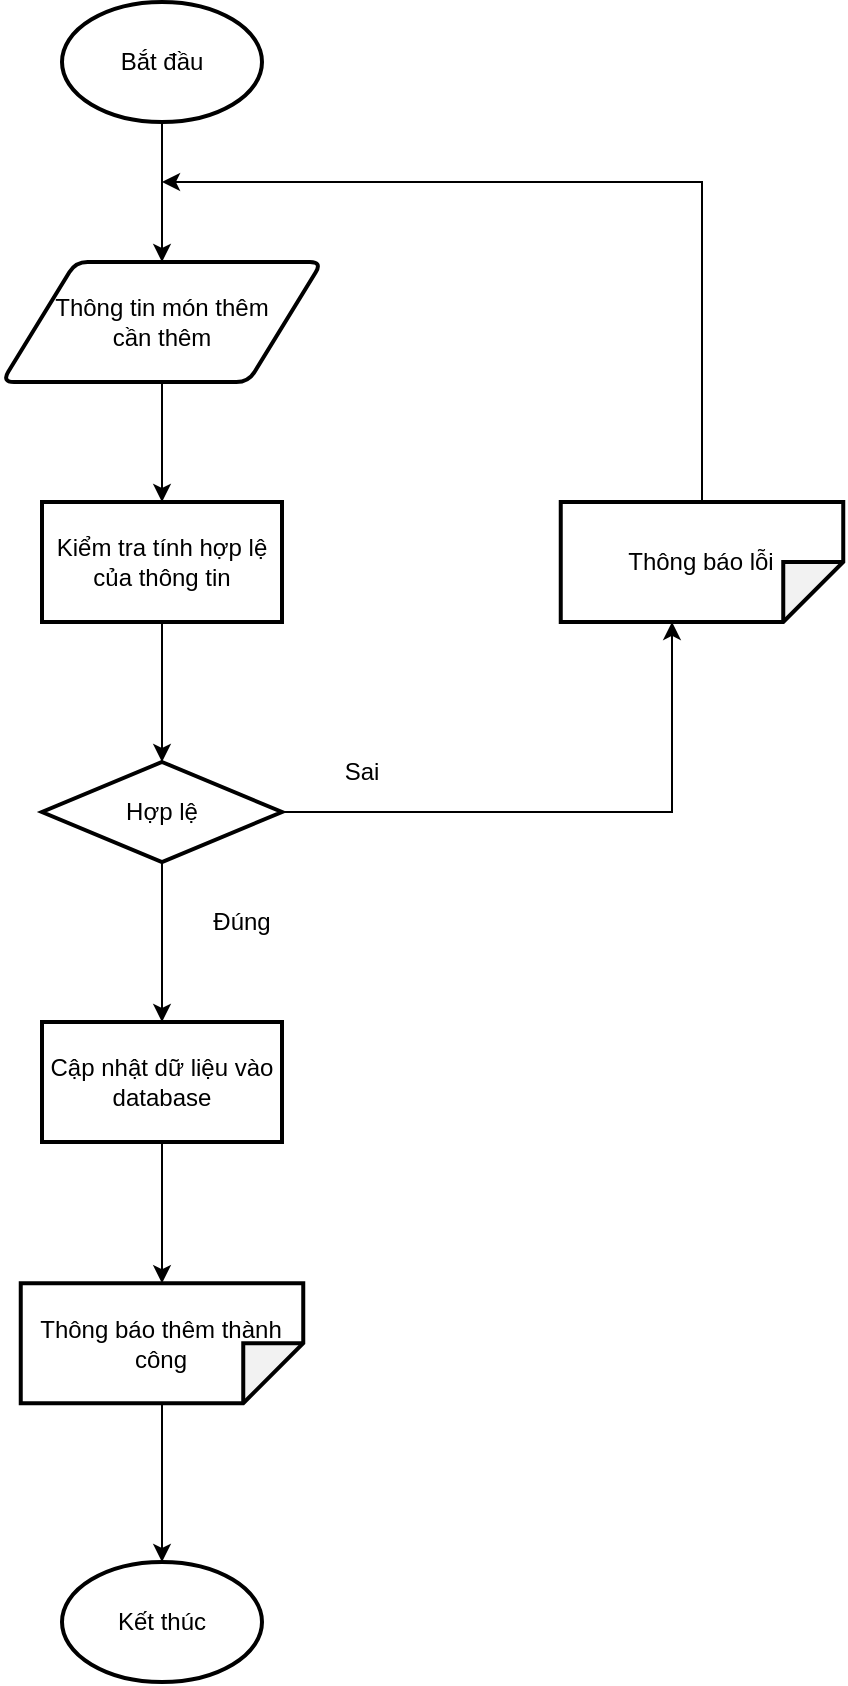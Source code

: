 <mxfile version="18.0.1" type="device"><diagram id="KHNxaMFnTJyp4E96j4zo" name="Trang-1"><mxGraphModel dx="868" dy="593" grid="1" gridSize="10" guides="1" tooltips="1" connect="1" arrows="1" fold="1" page="1" pageScale="1" pageWidth="827" pageHeight="1169" math="0" shadow="0"><root><mxCell id="0"/><mxCell id="1" parent="0"/><mxCell id="Kgsg59fF49oU6qs3MnR4-1" style="edgeStyle=orthogonalEdgeStyle;rounded=0;orthogonalLoop=1;jettySize=auto;html=1;entryX=0.5;entryY=0;entryDx=0;entryDy=0;" parent="1" source="Kgsg59fF49oU6qs3MnR4-2" target="Kgsg59fF49oU6qs3MnR4-5" edge="1"><mxGeometry relative="1" as="geometry"/></mxCell><mxCell id="Kgsg59fF49oU6qs3MnR4-2" value="Bắt đầu" style="strokeWidth=2;html=1;shape=mxgraph.flowchart.start_1;whiteSpace=wrap;" parent="1" vertex="1"><mxGeometry x="370" y="140" width="100" height="60" as="geometry"/></mxCell><mxCell id="Kgsg59fF49oU6qs3MnR4-3" value="Kết thúc" style="strokeWidth=2;html=1;shape=mxgraph.flowchart.start_1;whiteSpace=wrap;" parent="1" vertex="1"><mxGeometry x="370" y="920" width="100" height="60" as="geometry"/></mxCell><mxCell id="Kgsg59fF49oU6qs3MnR4-4" style="edgeStyle=orthogonalEdgeStyle;rounded=0;orthogonalLoop=1;jettySize=auto;html=1;entryX=0.5;entryY=0;entryDx=0;entryDy=0;" parent="1" source="Kgsg59fF49oU6qs3MnR4-5" target="Kgsg59fF49oU6qs3MnR4-7" edge="1"><mxGeometry relative="1" as="geometry"/></mxCell><mxCell id="Kgsg59fF49oU6qs3MnR4-5" value="Thông tin món thêm&lt;br&gt;cần thêm" style="shape=parallelogram;html=1;strokeWidth=2;perimeter=parallelogramPerimeter;whiteSpace=wrap;rounded=1;arcSize=12;size=0.23;" parent="1" vertex="1"><mxGeometry x="340" y="270" width="160" height="60" as="geometry"/></mxCell><mxCell id="Kgsg59fF49oU6qs3MnR4-6" style="edgeStyle=orthogonalEdgeStyle;rounded=0;orthogonalLoop=1;jettySize=auto;html=1;entryX=0.5;entryY=0;entryDx=0;entryDy=0;" parent="1" source="Kgsg59fF49oU6qs3MnR4-7" target="Kgsg59fF49oU6qs3MnR4-10" edge="1"><mxGeometry relative="1" as="geometry"/></mxCell><mxCell id="Kgsg59fF49oU6qs3MnR4-7" value="Kiểm tra tính hợp lệ của thông tin" style="rounded=0;whiteSpace=wrap;html=1;strokeWidth=2;" parent="1" vertex="1"><mxGeometry x="360" y="390" width="120" height="60" as="geometry"/></mxCell><mxCell id="Kgsg59fF49oU6qs3MnR4-8" style="edgeStyle=orthogonalEdgeStyle;rounded=0;orthogonalLoop=1;jettySize=auto;html=1;entryX=0;entryY=0;entryDx=60;entryDy=85.625;entryPerimeter=0;" parent="1" source="Kgsg59fF49oU6qs3MnR4-10" target="Kgsg59fF49oU6qs3MnR4-12" edge="1"><mxGeometry relative="1" as="geometry"/></mxCell><mxCell id="cCb-i-xgQGnkmdHxrjXP-2" style="edgeStyle=orthogonalEdgeStyle;rounded=0;orthogonalLoop=1;jettySize=auto;html=1;entryX=0.5;entryY=0;entryDx=0;entryDy=0;" edge="1" parent="1" source="Kgsg59fF49oU6qs3MnR4-10" target="cCb-i-xgQGnkmdHxrjXP-1"><mxGeometry relative="1" as="geometry"/></mxCell><mxCell id="Kgsg59fF49oU6qs3MnR4-10" value="Hợp lệ" style="rhombus;whiteSpace=wrap;html=1;strokeWidth=2;" parent="1" vertex="1"><mxGeometry x="360" y="520" width="120" height="50" as="geometry"/></mxCell><mxCell id="Kgsg59fF49oU6qs3MnR4-11" style="edgeStyle=orthogonalEdgeStyle;rounded=0;orthogonalLoop=1;jettySize=auto;html=1;" parent="1" source="Kgsg59fF49oU6qs3MnR4-12" edge="1"><mxGeometry relative="1" as="geometry"><mxPoint x="420" y="230" as="targetPoint"/><Array as="points"><mxPoint x="690" y="230"/></Array></mxGeometry></mxCell><mxCell id="Kgsg59fF49oU6qs3MnR4-12" value="Thông báo lỗi" style="shape=note;whiteSpace=wrap;html=1;backgroundOutline=1;darkOpacity=0.05;strokeWidth=2;rotation=90;spacing=2;labelBorderColor=none;fontColor=default;verticalAlign=middle;horizontal=0;" parent="1" vertex="1"><mxGeometry x="660" y="349.37" width="60" height="141.25" as="geometry"/></mxCell><mxCell id="Kgsg59fF49oU6qs3MnR4-13" value="Đúng" style="text;html=1;strokeColor=none;fillColor=none;align=center;verticalAlign=middle;whiteSpace=wrap;rounded=0;" parent="1" vertex="1"><mxGeometry x="430" y="585" width="60" height="30" as="geometry"/></mxCell><mxCell id="Kgsg59fF49oU6qs3MnR4-14" value="Sai" style="text;html=1;strokeColor=none;fillColor=none;align=center;verticalAlign=middle;whiteSpace=wrap;rounded=0;" parent="1" vertex="1"><mxGeometry x="490" y="510" width="60" height="30" as="geometry"/></mxCell><mxCell id="Kgsg59fF49oU6qs3MnR4-15" style="edgeStyle=orthogonalEdgeStyle;rounded=0;orthogonalLoop=1;jettySize=auto;html=1;" parent="1" source="Kgsg59fF49oU6qs3MnR4-16" target="Kgsg59fF49oU6qs3MnR4-3" edge="1"><mxGeometry relative="1" as="geometry"/></mxCell><mxCell id="Kgsg59fF49oU6qs3MnR4-16" value="Thông báo thêm thành công" style="shape=note;whiteSpace=wrap;html=1;backgroundOutline=1;darkOpacity=0.05;strokeWidth=2;rotation=90;spacing=2;labelBorderColor=none;fontColor=default;verticalAlign=middle;horizontal=0;" parent="1" vertex="1"><mxGeometry x="390" y="740" width="60" height="141.25" as="geometry"/></mxCell><mxCell id="cCb-i-xgQGnkmdHxrjXP-3" style="edgeStyle=orthogonalEdgeStyle;rounded=0;orthogonalLoop=1;jettySize=auto;html=1;entryX=0;entryY=0.5;entryDx=0;entryDy=0;entryPerimeter=0;" edge="1" parent="1" source="cCb-i-xgQGnkmdHxrjXP-1" target="Kgsg59fF49oU6qs3MnR4-16"><mxGeometry relative="1" as="geometry"/></mxCell><mxCell id="cCb-i-xgQGnkmdHxrjXP-1" value="Cập nhật dữ liệu vào database" style="rounded=0;whiteSpace=wrap;html=1;strokeWidth=2;" vertex="1" parent="1"><mxGeometry x="360" y="650" width="120" height="60" as="geometry"/></mxCell></root></mxGraphModel></diagram></mxfile>